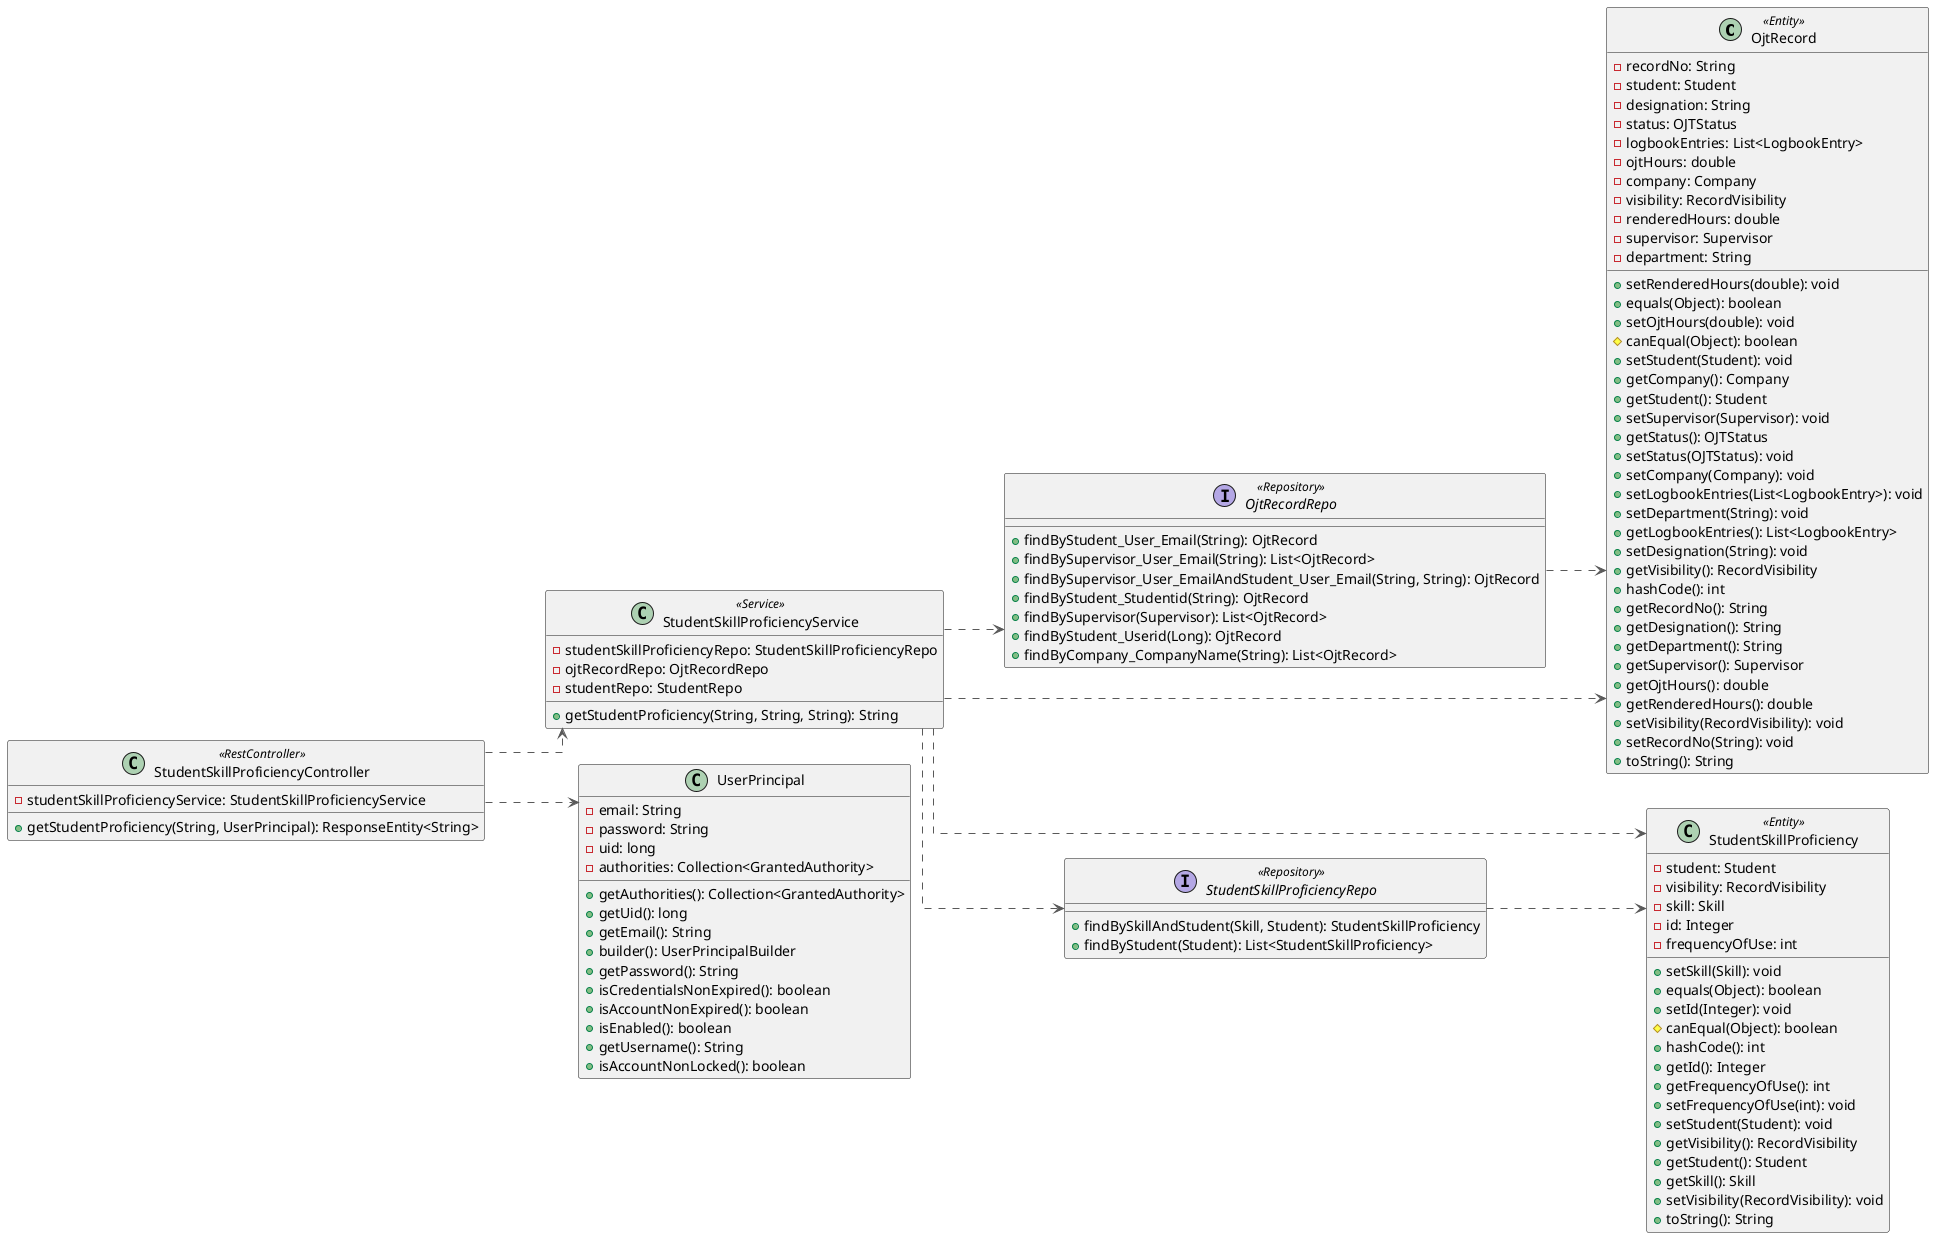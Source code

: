 @startuml
left to right direction
skinparam linetype ortho

class OjtRecord << Entity >> {
  - recordNo: String
  - student: Student
  - designation: String
  - status: OJTStatus
  - logbookEntries: List<LogbookEntry>
  - ojtHours: double
  - company: Company
  - visibility: RecordVisibility
  - renderedHours: double
  - supervisor: Supervisor
  - department: String
  + setRenderedHours(double): void
  + equals(Object): boolean
  + setOjtHours(double): void
  # canEqual(Object): boolean
  + setStudent(Student): void
  + getCompany(): Company
  + getStudent(): Student
  + setSupervisor(Supervisor): void
  + getStatus(): OJTStatus
  + setStatus(OJTStatus): void
  + setCompany(Company): void
  + setLogbookEntries(List<LogbookEntry>): void
  + setDepartment(String): void
  + getLogbookEntries(): List<LogbookEntry>
  + setDesignation(String): void
  + getVisibility(): RecordVisibility
  + hashCode(): int
  + getRecordNo(): String
  + getDesignation(): String
  + getDepartment(): String
  + getSupervisor(): Supervisor
  + getOjtHours(): double
  + getRenderedHours(): double
  + setVisibility(RecordVisibility): void
  + setRecordNo(String): void
  + toString(): String
}
interface OjtRecordRepo << Repository>> {
  + findByStudent_User_Email(String): OjtRecord
  + findBySupervisor_User_Email(String): List<OjtRecord>
  + findBySupervisor_User_EmailAndStudent_User_Email(String, String): OjtRecord
  + findByStudent_Studentid(String): OjtRecord
  + findBySupervisor(Supervisor): List<OjtRecord>
  + findByStudent_Userid(Long): OjtRecord
  + findByCompany_CompanyName(String): List<OjtRecord>
}
class StudentSkillProficiency << Entity >> {
  - student: Student
  - visibility: RecordVisibility
  - skill: Skill
  - id: Integer
  - frequencyOfUse: int
  + setSkill(Skill): void
  + equals(Object): boolean
  + setId(Integer): void
  # canEqual(Object): boolean
  + hashCode(): int
  + getId(): Integer
  + getFrequencyOfUse(): int
  + setFrequencyOfUse(int): void
  + setStudent(Student): void
  + getVisibility(): RecordVisibility
  + getStudent(): Student
  + getSkill(): Skill
  + setVisibility(RecordVisibility): void
  + toString(): String
}
class StudentSkillProficiencyController << RestController >> {
  - studentSkillProficiencyService: StudentSkillProficiencyService
  + getStudentProficiency(String, UserPrincipal): ResponseEntity<String>
}
interface StudentSkillProficiencyRepo << Repository>> {
  + findBySkillAndStudent(Skill, Student): StudentSkillProficiency
  + findByStudent(Student): List<StudentSkillProficiency>
}
class StudentSkillProficiencyService << Service >> {
  - studentSkillProficiencyRepo: StudentSkillProficiencyRepo
  - ojtRecordRepo: OjtRecordRepo
  - studentRepo: StudentRepo
  + getStudentProficiency(String, String, String): String
}
class UserPrincipal {
  - email: String
  - password: String
  - uid: long
  - authorities: Collection<GrantedAuthority>
  + getAuthorities(): Collection<GrantedAuthority>
  + getUid(): long
  + getEmail(): String
  + builder(): UserPrincipalBuilder
  + getPassword(): String
  + isCredentialsNonExpired(): boolean
  + isAccountNonExpired(): boolean
  + isEnabled(): boolean
  + getUsername(): String
  + isAccountNonLocked(): boolean
}

OjtRecordRepo                      -[#595959,dashed]->  OjtRecord
StudentSkillProficiencyController  -[#595959,dashed]->  StudentSkillProficiencyService
StudentSkillProficiencyController  -[#595959,dashed]->  UserPrincipal
StudentSkillProficiencyRepo        -[#595959,dashed]->  StudentSkillProficiency
StudentSkillProficiencyService     -[#595959,dashed]->  OjtRecord
StudentSkillProficiencyService     -[#595959,dashed]->  OjtRecordRepo
StudentSkillProficiencyService     -[#595959,dashed]->  StudentSkillProficiency
StudentSkillProficiencyService     -[#595959,dashed]->  StudentSkillProficiencyRepo
@enduml